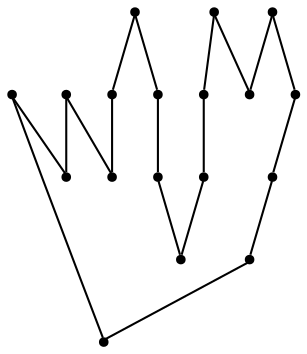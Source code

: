 graph {
  node [shape=point,comment="{\"directed\":false,\"doi\":\"10.1007/978-3-030-35802-0_37\",\"figure\":\"8 (2)\"}"]

  v0 [pos="1459.9451451267585,1085.8764335253293"]
  v1 [pos="1398.5363158280775,963.6002027769678"]
  v2 [pos="1459.9451451267585,1132.3166478138382"]
  v3 [pos="1428.3900287283511,999.180411481859"]
  v4 [pos="1428.3900287283511,1219.0126698573085"]
  v5 [pos="1398.5363158280775,1254.5928785621995"]
  v6 [pos="1272.8986698768574,909.4047129363757"]
  v7 [pos="1318.6350208365805,917.4725853187342"]
  v8 [pos="1318.6350208365802,1300.720496020433"]
  v9 [pos="1272.8986698768574,1308.7883684027915"]
  v10 [pos="1182.0372752109497,925.4279075811605"]
  v11 [pos="1141.815216451362,948.6479511377765"]
  v12 [pos="1182.0372752109497,1292.7651737580068"]
  v13 [pos="1141.815216451362,1269.5451302013907"]
  v14 [pos="1082.511036601646,1019.3249753205953"]
  v15 [pos="1082.511036601646,1198.8681060185722"]
  v16 [pos="1066.6282395711523,1062.9647900148555"]
  v17 [pos="1066.6282395711523,1155.2283072212215"]

  v0 -- v17 [id="-1",pos="1459.9451451267585,1085.8764335253293 1544.6460938860935,1075.766634899317 1519.6421106325947,1142.443106401106 1486.7577419506301,1161.2416471106176 1453.877442927398,1180.0402514077675 1413.1167584757004,1150.9651216967734 1350.7235486768468,1142.8472694306483 1288.334408536726,1134.729417164523 1204.312743049449,1147.5687787556287 1158.2720579226236,1167.2841896229395 1112.222979124662,1186.99960049025 1104.1675983706918,1213.5868638496327 1082.6808176768993,1215.4913136191092 1061.2065639013936,1217.3957633885857 1026.3051706100514,1194.6215327646507 1066.6282395711523,1155.2283072212215"]
  v15 -- v3 [id="-2",pos="1082.511036601646,1198.8681060185722 1006.3810752811851,1237.3488012605217 1007.0769869244709,1166.1382767916962 1031.5433936947518,1137.2299374561724 1056.0139337121827,1108.3172741612386 1104.2674321864774,1121.6984024313406 1165.6647201873466,1107.988017369708 1227.0704018593517,1094.2777594833517 1301.6322727993822,1053.4717914811279 1338.1588588702473,1019.1999620235404 1374.6771784468117,984.9282597412298 1373.160340331046,957.1909503541094 1392.6967370772081,948.0520077908807 1412.2290641646377,938.9131924029286 1452.8104292784274,948.3812645824114 1428.3900287283511,999.180411481859"]
  v16 -- v5 [id="-3",pos="1066.6282395711523,1062.9647900148555 1026.309303857202,1023.5756817710114 1061.2065003129758,1000.8015147347148 1084.3477244584321,1006.268907057891 1107.4888214270532,1011.736426556344 1118.869876426624,1045.4414358054134 1160.1639405259716,1078.2086545636569 1201.4538077897514,1110.976000497177 1272.6527416714107,1142.8056831151478 1311.0962641821966,1179.8653218145846 1349.5441107053862,1216.929093710516 1355.236673034538,1259.2228216879132 1383.3536908648553,1277.1421361215466 1411.4747783539053,1295.0572537710468 1462.020321344121,1288.593824680289 1398.5363158280775,1254.5928785621995"]
  v14 -- v0 [id="-4",pos="1082.511036601646,1019.3249753205953 1011.2317905484343,1009.0858394381185 1056.5223231116775,985.724122623192 1089.0733613080697,992.946025064545 1121.6243995044617,1000.163730721765 1141.4400765811533,1037.9651828105411 1190.2436784569525,1059.6391565275894 1239.0472803327518,1081.317327028771 1316.8346101720908,1086.8765399017675 1366.8425766790883,1103.5456577772147 1416.850543186086,1120.214775652662 1439.079146360742,1147.9937985305596 1462.6911791508337,1145.2184524658328 1486.3075359533289,1142.438782441696 1511.3115192068276,1109.1005466908016 1459.9451451267585,1085.8764335253293"]
  v1 -- v13 [id="-5",pos="1398.5363158280775,963.6002027769678 1456.919512830066,901.4117467920287 1480.627436954046,968.5591483436588 1467.521228182331,1004.0976435577727 1454.4148922337808,1039.6362659471636 1404.5028170606718,1043.561785214905 1351.4901706406129,1077.4459844289288 1298.4776513973893,1111.334253251809 1242.364560907216,1175.1770052368383 1219.7691797392783,1219.8752361719312 1197.1698560894436,1264.573467107024 1208.0840449262762,1290.1189105991912 1192.8524568814266,1305.387828677514 1177.620868836577,1320.652549971704 1136.2475735687779,1325.636612655555 1141.815216451362,1269.5451302013907"]
  v2 -- v15 [id="-6",pos="1459.9451451267585,1132.3166478138382 1530.4354814758015,1117.5685124938461 1495.8674186700316,1155.0073878685803 1462.8121243212952,1159.3580540865296 1429.752760313826,1163.7086567168406 1398.2018407509865,1134.9669805815104 1344.9350950138069,1131.2872911237453 1291.6557587699228,1127.6074744907032 1216.6562723392954,1148.9940320822748 1163.9604234162073,1150.431748586043 1111.268644151852,1151.869401502173 1080.8805023950363,1133.366734074043 1059.6437513596322,1144.0516193015626 1038.3987338299273,1154.7407013132151 1026.309303857202,1194.617399568156 1082.511036601646,1198.8681060185722"]
  v11 -- v9 [id="-7",pos="1141.815216451362,948.6479511377765 1136.2475735687779,892.5606018801072 1177.620868836577,897.5446009763198 1191.831481246869,916.6057586323402 1206.0461633158939,935.6711130724937 1193.0982897042468,968.8093021130451 1203.6666847256383,1020.4502221693651 1214.2350797470299,1072.091142225685 1248.3154193890566,1142.2389900819066 1253.945537892029,1195.3425529962399 1259.5714595594334,1248.4462430858498 1236.7469057341125,1284.5057118212098 1246.7693306011497,1316.3020109290314 1256.7917554681871,1348.1025704086242 1299.6694255218833,1375.6440934571733 1272.8986698768574,1308.7883684027915"]
  v10 -- v8 [id="-9",pos="1182.0372752109497,925.4279075811605 1136.2516432275106,892.5606018801072 1119.8823312132101,930.8829639024912 1125.4873958796095,951.706770894401 1131.088390887276,972.5307050615875 1158.6760987286762,975.8520145894438 1186.0888112445716,1017.7706390880383 1213.4973269248987,1059.6893907619094 1240.7349169384543,1140.2053302312422 1243.572995197147,1203.0562422328226 1246.4067494434364,1265.9113510185362 1224.8491312523286,1311.1013051612204 1249.07797169409,1340.2180847753534 1273.2985456415504,1369.3348643894863 1343.305451045045,1382.382666259201 1318.6350208365802,1300.720496020433"]
  v10 -- v4 [id="-10",pos="1182.0372752109497,925.4279075811605 1134.018036467454,871.7656636760219 1183.7259928197527,882.9798524054154 1204.0208722122156,909.4337088994771 1224.3157516046786,935.8875653935388 1215.2059477084415,977.5812168275454 1238.6555756797327,1025.5549106032227 1262.1050764741885,1073.532801163033 1318.1224028073088,1127.7908612397907 1345.7143074842768,1172.7016020623491 1373.306212161245,1217.6165396690405 1372.4768920176289,1253.1842851968092 1392.3508160849317,1266.2361566753802 1412.2290641646377,1279.2880917415898 1452.8104292784274,1269.820019562107 1428.3900287283511,1219.0126698573085"]
  v11 -- v5 [id="-11",pos="1141.815216451362,948.6479511377765 1090.7153414298648,880.3586427761213 1160.9556163263105,868.6735239968866 1193.6858466837755,887.7513416141626 1226.4036137113715,906.8249624473053 1221.598618516447,956.6657164610917 1245.7692119675971,1014.7534056469144 1269.9354814063438,1072.84529161687 1323.064876161296,1139.188309542995 1363.1587724650135,1169.2052357660332 1403.252668768731,1199.222161989071 1430.3068697856456,1192.908736137251 1442.696437089905,1210.5613640155193 1455.0858772173292,1228.2097951096548 1452.8105564552627,1269.8200831497454 1398.5363158280775,1254.5928785621995"]
  v2 -- v16 [id="-13",pos="1459.9451451267585,1132.3166478138382 1511.3115192068276,1109.1006738660785 1486.3075359533289,1075.762438115184 1465.47088324208,1070.2074220263203 1444.634230530831,1064.6482091533237 1427.9649083618317,1086.8765399017675 1377.9569418548342,1089.6518859664945 1327.9489753478365,1092.4315559906313 1244.6023645028406,1075.762438115184 1188.7517670009242,1046.7955981523507 1132.89697266344,1017.8288853647941 1104.5425156814385,976.5644504898514 1067.2115361266951,982.9820964809762 1029.8847534075196,989.403939256234 983.5815752924373,1043.5076085470055 1066.6282395711523,1062.9647900148555"]
  v3 -- v12 [id="-14",pos="1428.3900287283511,999.180411481859 1472.905386685648,942.5678283311722 1470.4925877645187,993.471131782286 1447.963974435164,1018.0497888205257 1425.4311642702412,1042.632515467622 1382.7952573806322,1040.8905957018444 1339.6174499954018,1072.316115290273 1296.439769787007,1103.7415077034248 1252.7369764252626,1168.3343394707827 1213.2974049396566,1203.3061416516553 1173.8536366184826,1238.2779438325283 1138.6813566677474,1243.6371099951818 1129.2798091111124,1265.473613715929 1119.8782615544774,1287.3143142208096 1136.2475735687779,1325.636612655555 1182.0372752109497,1292.7651737580068"]
  v6 -- v13 [id="-15",pos="1272.8986698768574,909.4047129363757 1304.6870603855896,862.8602149209241 1333.174925867921,893.2730377805151 1331.8120988998196,917.0099216618826 1330.4493991085535,940.7508751521063 1299.223670713821,957.8116928799734 1274.127992962002,1004.1644105780715 1249.0281183746147,1050.517001100893 1230.0501551126754,1126.1614915939456 1200.2245164988155,1170.4554959118577 1170.4030747205236,1214.753697013903 1129.7382816027143,1227.705608724941 1116.9737969877078,1258.5101314369517 1104.2133820314343,1289.3104573648297 1119.3532755779634,1337.9675910778137 1141.815216451362,1269.5451302013907"]
  v7 -- v12 [id="-16",pos="1318.6350208365805,917.4725853187342 1304.6870603855896,862.8603420962008 1267.514415990914,881.6965266876332 1258.4254690956816,901.2493439636066 1249.3365222004495,920.8022884148568 1268.3311456278257,941.080259118914 1262.380287145985,990.8083358374913 1256.433498322877,1040.5407365154786 1225.5411004137172,1119.723116032709 1187.3183568891782,1169.6971497365396 1149.0914165290712,1219.6711834403702 1103.5299337180172,1240.4284141748963 1103.3757953935174,1278.3048360893222 1103.2132633978815,1316.1811944161095 1148.4495550408285,1371.1768075104353 1182.0372752109497,1292.7651737580068"]
  v8 -- v7 [id="-17",pos="1318.6350208365802,1300.720496020433 1304.6869332087542,1355.332802830605 1267.5100919785104,1336.500878610944 1260.675736021175,1313.7267115746477 1253.8370560514363,1290.952544538351 1277.336664519038,1264.2402678819135 1285.0713052941403,1212.099231049736 1292.801622056839,1159.958257805197 1284.7669711270382,1082.3843276007847 1297.6399375826372,1030.5600207953773 1310.5211705325369,978.7357139899698 1344.3015000198648,952.6568973870726 1345.7558943094514,919.3479119498329 1347.2144854346059,886.0346025531833 1316.3470141851833,845.4911243221914 1318.6350208365805,917.4725853187342"]
  v17 -- v1 [id="-18",pos="1066.6282395711523,1155.2283072212215 1005.4434004738118,1193.2047365939093 1025.1215358030227,1146.2020260562924 1054.6928843345088,1130.8080946809146 1084.2684932899806,1115.414163305537 1123.7497787775965,1131.6332078765315 1175.0662677439816,1116.8685397705608 1226.3869535459346,1102.10387166459 1289.551236497793,1056.3595604905104 1338.5714205242714,1036.9859331794914 1387.591731727585,1017.6121786931956 1422.4764648534904,1024.6049112858277 1438.787402700344,1007.298263747984 1455.0858772173292,989.9914890348637 1452.8105564552627,948.3812645824114 1398.5363158280775,963.6002027769678"]
  v6 -- v9 [id="-19",pos="1272.8986698768574,909.4047129363757 1277.6409986861404,824.242170380074 1338.9632523541259,860.4433759613828 1351.765254135574,896.0860277271629 1364.5714527525902,931.7330034523529 1328.8573994830688,966.8256221461472 1310.0295048868966,1026.8594745922237 1291.201483113889,1086.8933270383 1289.259492837395,1171.8682860613812 1300.6779378265721,1220.6337731101644 1312.1005796513173,1269.3993237465859 1336.8795870830008,1281.9553388210709 1335.0250944692593,1303.4376593960424 1333.1706018555176,1324.9241131675087 1304.6827363731861,1355.3369360271 1272.8986698768574,1308.7883684027915"]
  v14 -- v4 [id="-20",pos="1082.511036601646,1019.3249753205953 1026.3135006927698,1023.5755545957347 1038.4028670770776,1063.4564496348085 1056.0807015507655,1075.8041516059611 1073.762669271604,1088.151726401837 1097.0247114106862,1072.9703049139248 1144.9698696475639,1087.460020071541 1192.9108310488734,1101.9538048380136 1265.53071171241,1146.122795858871 1308.1125684469757,1192.4462632433144 1350.6859043335696,1238.7655974312634 1363.21714663246,1287.2435411792926 1400.493948855325,1293.9778536095491 1437.762357407054,1300.7122296274438 1499.7722562240247,1265.7070439364215 1428.3900287283511,1219.0126698573085"]
}
